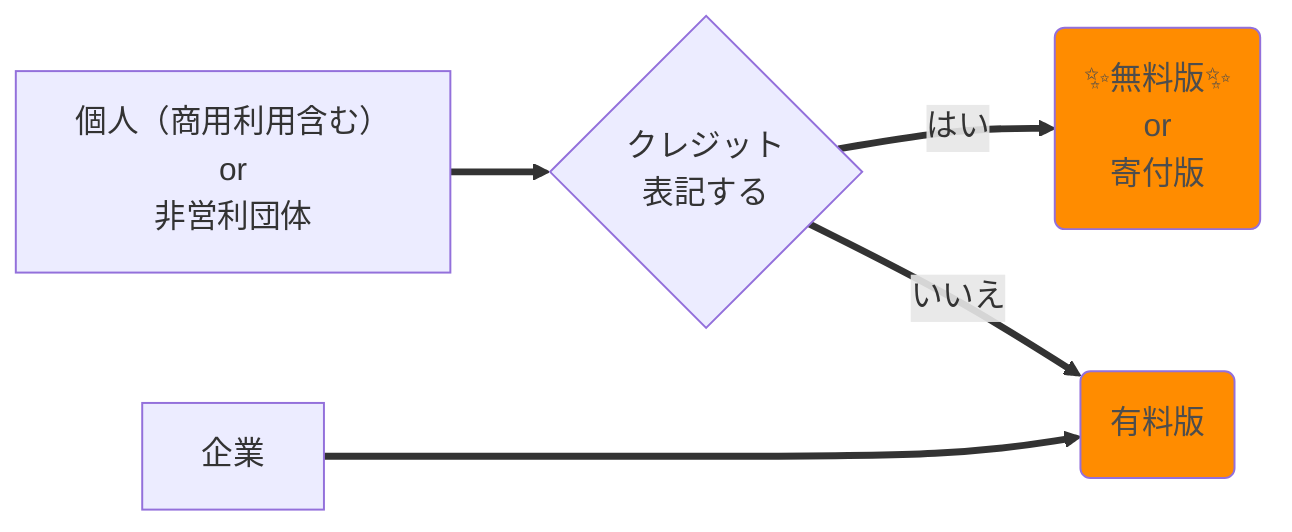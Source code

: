 flowchart LR
    A[個人（商用利用含む）<br>or<br>非営利団体] ==>B{"クレジット<br>表記する"}
    B ==>|はい| C(✨無料版✨<br>or<br>寄付版)
    B ==>|いいえ| D(有料版)
    E[企業] ===> D

classDef chosenFont fill :#ff8c00, color :#4d4d4d;
class C,D chosenFont